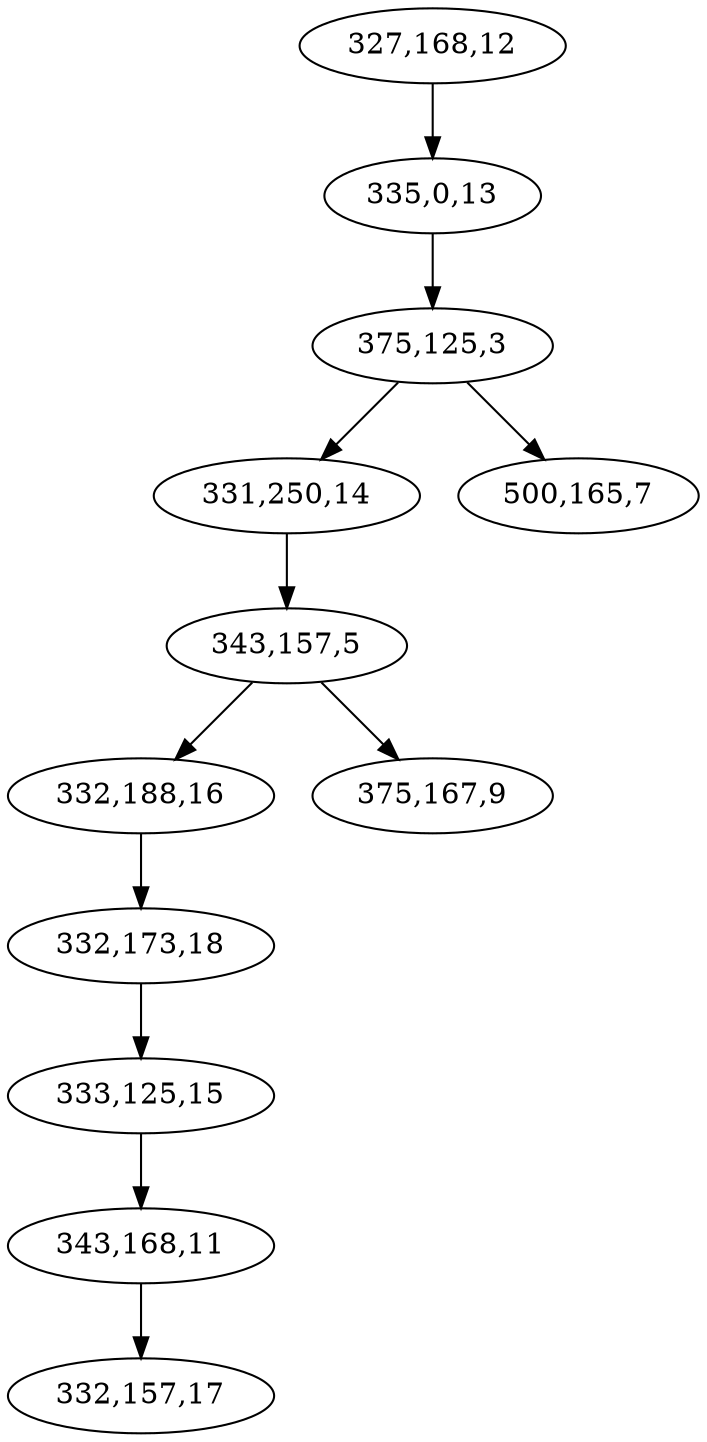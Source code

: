 digraph G{
"327,168,12"->"335,0,13";
"335,0,13"->"375,125,3";
"375,125,3"->"331,250,14";
"331,250,14"->"343,157,5";
"343,157,5"->"332,188,16";
"332,188,16"->"332,173,18";
"332,173,18"->"333,125,15";
"333,125,15"->"343,168,11";
"343,168,11"->"332,157,17";
"343,157,5"->"375,167,9";
"375,125,3"->"500,165,7";

}
